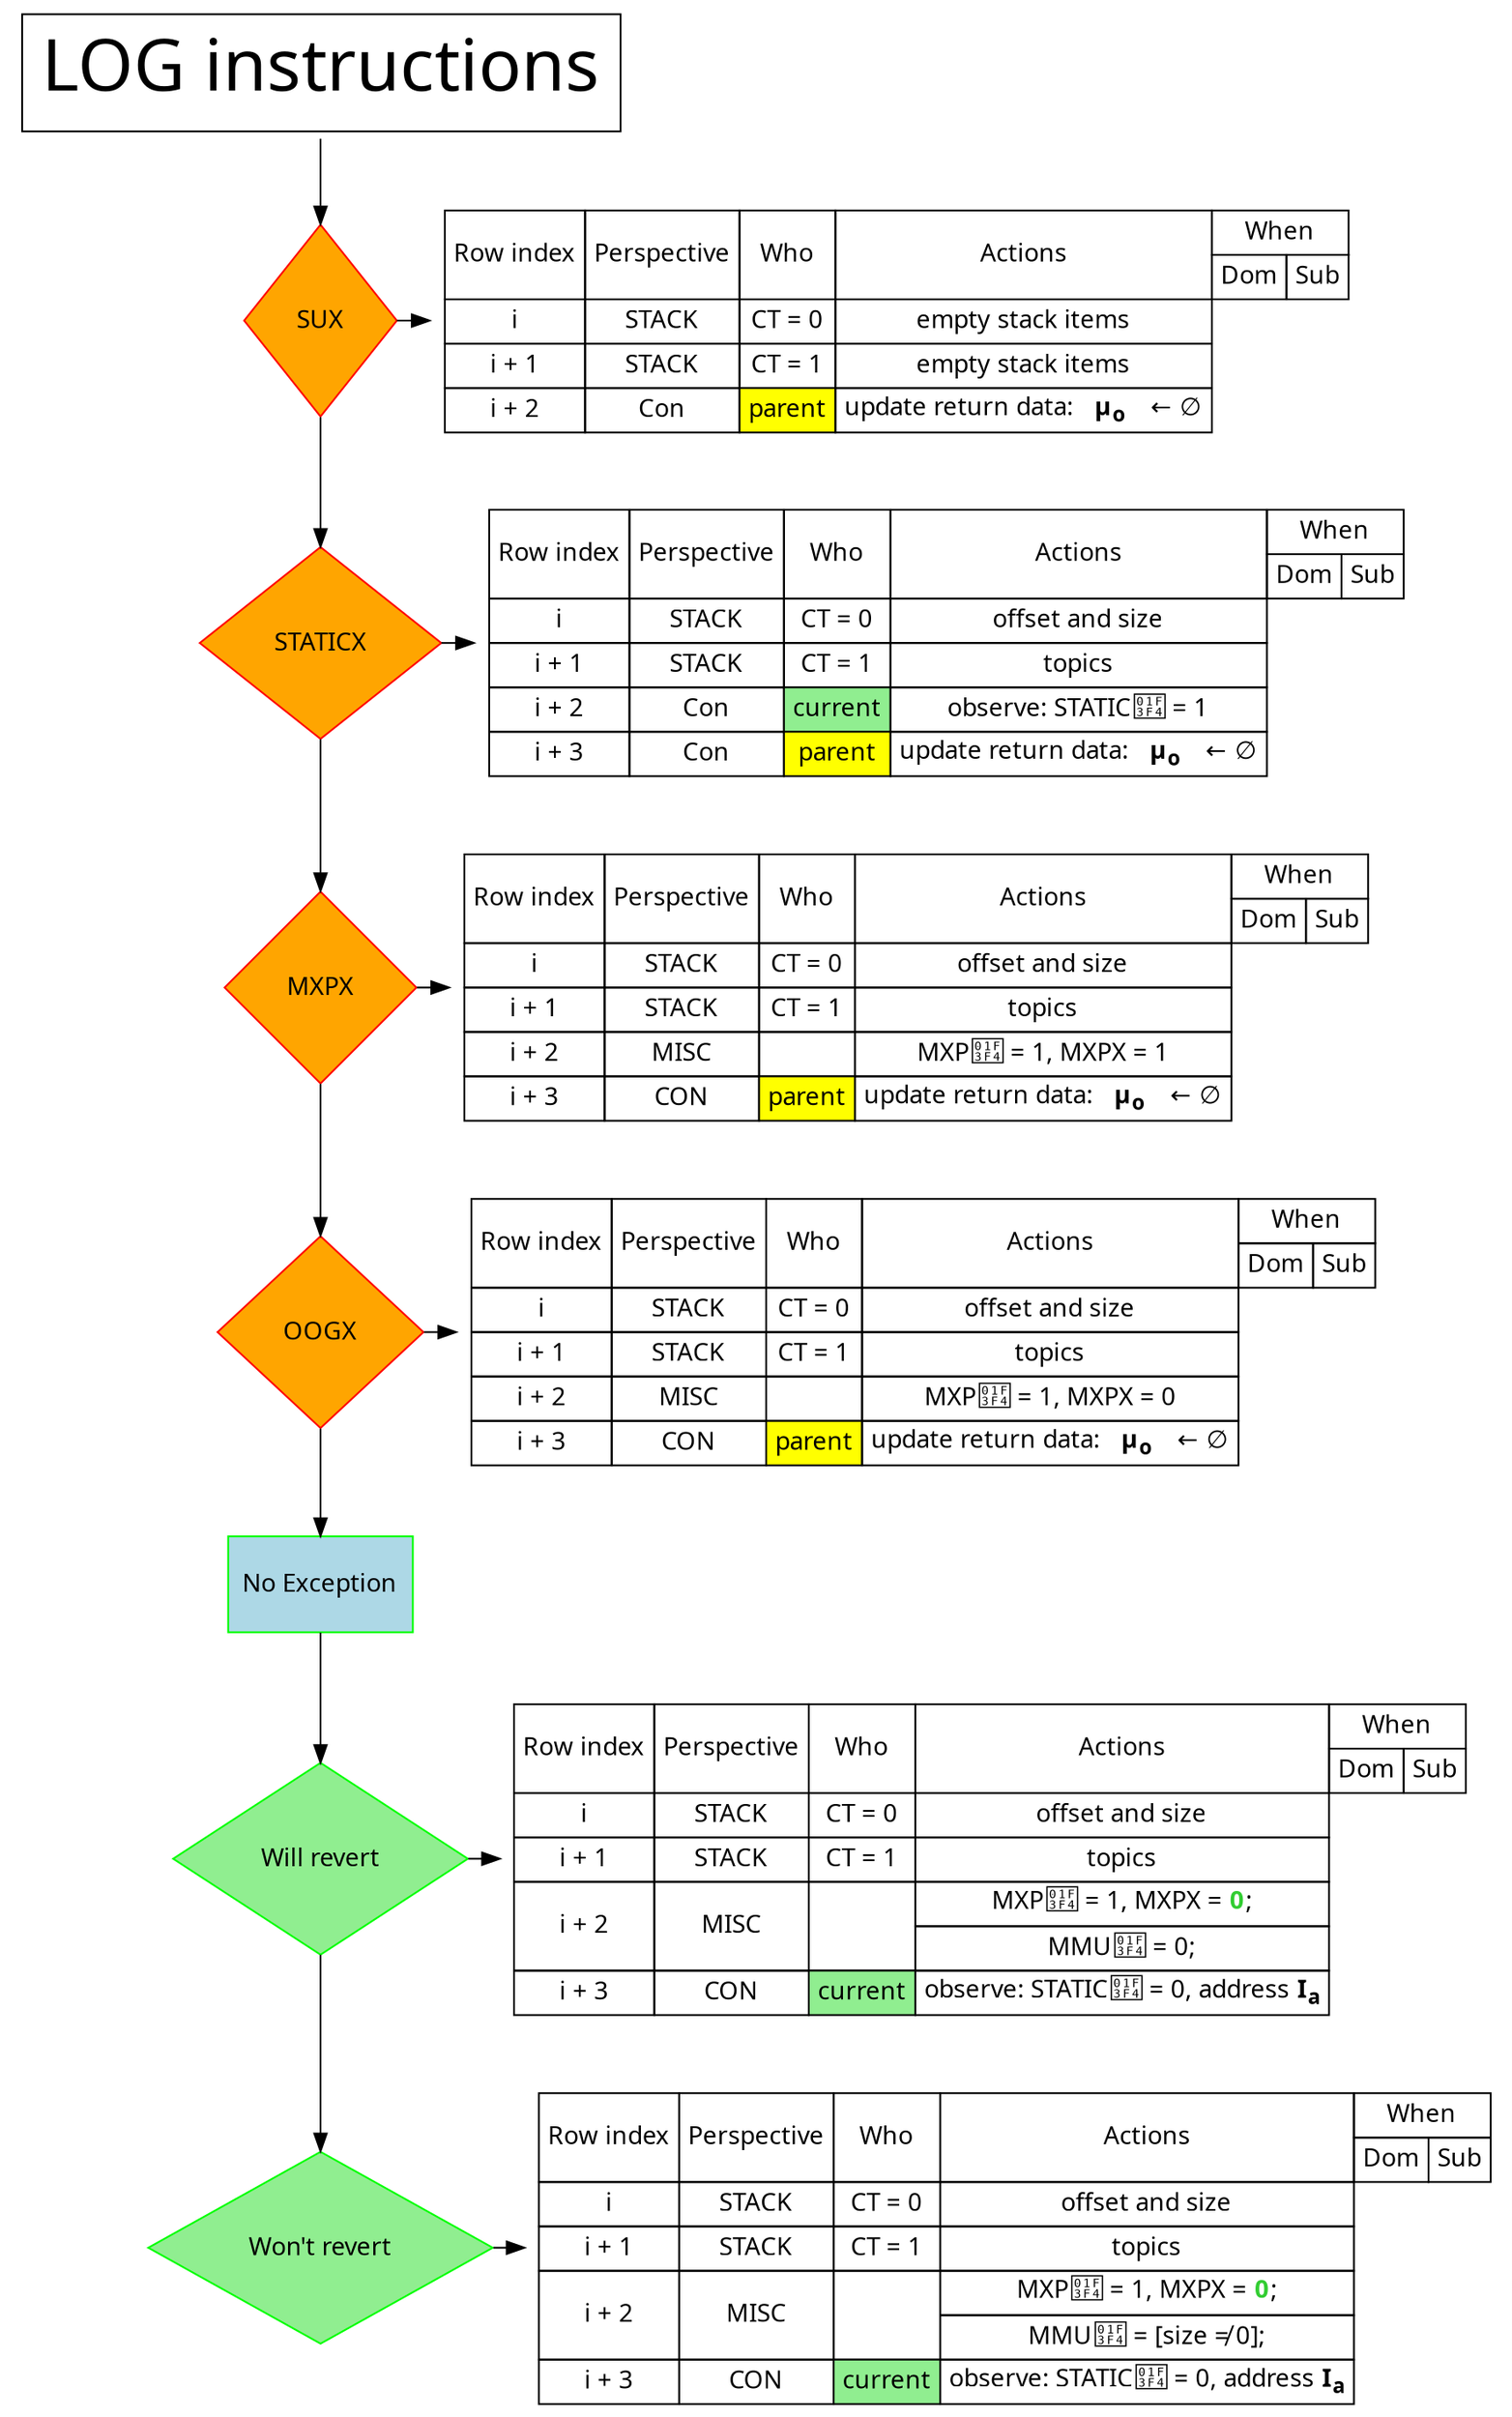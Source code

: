 # http://www.graphviz.org/content/cluster

digraph G {

  node [fontname = "Handlee"];
  node [shape=plaintext];
  edge [fontname = "Handlee"];

  inst [label=<
  <TABLE BORDER="0" CELLBORDER="1" CELLSPACING="0" CELLPADDING="10">
  <TR>
  <TD><FONT POINT-SIZE="40">LOG instructions</FONT></TD>
  </TR>
  </TABLE>>];
  sux [
    label = "\nSUX\n ";
    shape = diamond;
    style = filled;
    fillcolor = "ORANGE";
    color = "RED";
  ];
  staticx [
    label = "\nSTATICX\n ";
    shape = diamond;
    style = filled;
    fillcolor = "ORANGE";
    color = "RED";
  ];
  mxpx [
    label = "\nMXPX\n ";
    shape = diamond;
    style = filled;
    fillcolor = "ORANGE";
    color = "RED";
  ];
  oogx [
    label = "\nOOGX\n ";
    shape = diamond;
    style = filled;
    fillcolor = "ORANGE";
    color = "RED";
  ];
  unexceptional [
    label = "\nNo Exception\n ";
    shape = rect;
    style = filled;
    fillcolor = "LIGHTBLUE";
    color = "green";
  ];
  wont_revert [
    label = "\nWon't revert\n ";
    shape = diamond;
    style = filled;
    fillcolor = "LIGHTGREEN";
    color = "green";
  ];
  will_revert [
    label = "\nWill revert\n ";
    shape = diamond;
    style = filled;
    fillcolor = "LIGHTGREEN";
    color = "green";
  ];

  {
    rank=same;
    sux; sux_rows;
  }
  {
    rank=same;
    staticx; staticx_rows;
  }
  {
    rank=same;
    mxpx; mxpx_rows;
  }
  {
    rank=same;
    oogx; oogx_rows;
  }
  {
    rank=same;
    will_revert; will_revert_rows;
  }
  {
    rank=same;
    wont_revert; wont_revert_rows;
  }

  inst                       -> sux;
  sux                        -> sux_rows;
  sux                        -> staticx;
  staticx                    -> staticx_rows;
  staticx                    -> mxpx;
  mxpx                       -> mxpx_rows;
  mxpx                       -> oogx
  oogx                       -> oogx_rows;
  oogx                       -> unexceptional;
  unexceptional              -> will_revert;
  will_revert                -> will_revert_rows;
  will_revert                -> wont_revert;
  wont_revert                -> wont_revert_rows;

sux_rows [label=<
<TABLE BORDER="0" CELLBORDER="1" CELLSPACING="0" CELLPADDING="4">
  <TR>
    <TD ROWSPAN="2">Row index</TD>
    <TD ROWSPAN="2">Perspective</TD>
    <TD ROWSPAN="2">Who</TD>
    <TD ROWSPAN="2" COLSPAN="1">Actions</TD>
    <TD ROWSPAN="1" COLSPAN="2">When</TD>
  </TR>
  <TR>
    <TD ROWSPAN="1" COLSPAN="1">Dom</TD>
    <TD ROWSPAN="1" COLSPAN="1">Sub</TD>
  </TR>
  <TR>
    <TD>i</TD>
    <TD>STACK</TD>
    <TD>CT = 0</TD>
    <TD>empty stack items</TD>
  </TR>
  <TR>
    <TD>i + 1</TD>
    <TD>STACK</TD>
    <TD>CT = 1</TD>
    <TD>empty stack items</TD>
  </TR>
  <TR>
    <TD>i + 2</TD>
    <TD>Con</TD>
    <TD BGCOLOR="YELLOW">parent</TD>
    <TD COLSPAN="1">update return data: &nbsp; <B>μ<sub>o</sub></B> &shy;&nbsp; ← ∅</TD>
  </TR>
</TABLE>>];

staticx_rows [label=<
<TABLE BORDER="0" CELLBORDER="1" CELLSPACING="0" CELLPADDING="4">
  <TR>
    <TD ROWSPAN="2">Row index</TD>
    <TD ROWSPAN="2">Perspective</TD>
    <TD ROWSPAN="2">Who</TD>
    <TD ROWSPAN="2" COLSPAN="1">Actions</TD>
    <TD ROWSPAN="1" COLSPAN="2">When</TD>
  </TR>
  <TR>
    <TD ROWSPAN="1" COLSPAN="1">Dom</TD>
    <TD ROWSPAN="1" COLSPAN="1">Sub</TD>
  </TR>
  <TR>
    <TD>i</TD>
    <TD>STACK</TD>
    <TD>CT = 0</TD>
    <TD>offset and size</TD>
  </TR>
  <TR>
    <TD>i + 1</TD>
    <TD>STACK</TD>
    <TD>CT = 1</TD>
    <TD>topics</TD>
  </TR>
  <TR>
    <TD>i + 2</TD>
    <TD>Con</TD>
    <TD BGCOLOR="LIGHTGREEN">current</TD>
    <TD COLSPAN="1">observe: STATIC🏴 = 1</TD>
  </TR>
  <TR>
    <TD>i + 3</TD>
    <TD>Con</TD>
    <TD BGCOLOR="YELLOW">parent</TD>
    <TD COLSPAN="1">update return data: &nbsp; <B>μ<sub>o</sub></B> &shy;&nbsp; ← ∅</TD>
  </TR>
</TABLE>>];

mxpx_rows [label=<
<TABLE BORDER="0" CELLBORDER="1" CELLSPACING="0" CELLPADDING="4">
  <TR>
    <TD ROWSPAN="2">Row index</TD>
    <TD ROWSPAN="2">Perspective</TD>
    <TD ROWSPAN="2">Who</TD>
    <TD ROWSPAN="2" COLSPAN="1">Actions</TD>
    <TD ROWSPAN="1" COLSPAN="2">When</TD>
  </TR>
  <TR>
    <TD ROWSPAN="1" COLSPAN="1">Dom</TD>
    <TD ROWSPAN="1" COLSPAN="1">Sub</TD>
  </TR>
  <TR>
    <TD>i</TD>
    <TD>STACK</TD>
    <TD>CT = 0</TD>
    <TD>offset and size</TD>
  </TR>
  <TR>
    <TD>i + 1</TD>
    <TD>STACK</TD>
    <TD>CT = 1</TD>
    <TD>topics</TD>
  </TR>
  <TR>
    <TD>i + 2</TD>
    <TD>MISC</TD>
    <TD></TD>
    <TD>MXP🏴 = 1, MXPX = 1</TD>
  </TR>
  <TR>
    <TD>i + 3</TD>
    <TD>CON</TD>
    <TD BGCOLOR="YELLOW">parent</TD>
    <TD>update return data: &nbsp; <B>μ<sub>o</sub></B> &shy;&nbsp; ← ∅</TD>
  </TR>
</TABLE>>];

oogx_rows [label=<
<TABLE BORDER="0" CELLBORDER="1" CELLSPACING="0" CELLPADDING="4">
  <TR>
    <TD ROWSPAN="2">Row index</TD>
    <TD ROWSPAN="2">Perspective</TD>
    <TD ROWSPAN="2">Who</TD>
    <TD ROWSPAN="2" COLSPAN="1">Actions</TD>
    <TD ROWSPAN="1" COLSPAN="2">When</TD>
  </TR>
  <TR>
    <TD ROWSPAN="1" COLSPAN="1">Dom</TD>
    <TD ROWSPAN="1" COLSPAN="1">Sub</TD>
  </TR>
  <TR>
    <TD>i</TD>
    <TD>STACK</TD>
    <TD>CT = 0</TD>
    <TD>offset and size</TD>
  </TR>
  <TR>
    <TD>i + 1</TD>
    <TD>STACK</TD>
    <TD>CT = 1</TD>
    <TD>topics</TD>
  </TR>
  <TR>
    <TD>i + 2</TD>
    <TD>MISC</TD>
    <TD></TD>
    <TD>MXP🏴 = 1, MXPX = 0</TD>
  </TR>
  <TR>
    <TD>i + 3</TD>
    <TD>CON</TD>
    <TD BGCOLOR="YELLOW">parent</TD>
    <TD>update return data: &nbsp; <B>μ<sub>o</sub></B> &shy;&nbsp; ← ∅</TD>
  </TR>
</TABLE>>];

wont_revert_rows [label=<
<TABLE BORDER="0" CELLBORDER="1" CELLSPACING="0" CELLPADDING="4">
  <TR>
    <TD ROWSPAN="2">Row index</TD>
    <TD ROWSPAN="2">Perspective</TD>
    <TD ROWSPAN="2">Who</TD>
    <TD ROWSPAN="2" COLSPAN="1">Actions</TD>
    <TD ROWSPAN="1" COLSPAN="2">When</TD>
  </TR>
  <TR>
    <TD ROWSPAN="1" COLSPAN="1">Dom</TD>
    <TD ROWSPAN="1" COLSPAN="1">Sub</TD>
  </TR>
  <TR>
    <TD>i</TD>
    <TD>STACK</TD>
    <TD>CT = 0</TD>
    <TD>offset and size</TD>
  </TR>
  <TR>
    <TD>i + 1</TD>
    <TD>STACK</TD>
    <TD>CT = 1</TD>
    <TD>topics</TD>
  </TR>
  <TR>
    <TD ROWSPAN="2">i + 2</TD>
    <TD ROWSPAN="2">MISC</TD>
    <TD ROWSPAN="2"></TD>
    <TD ROWSPAN="1">MXP🏴 = 1, MXPX = <B><FONT COLOR="LIMEGREEN">0</FONT></B>;</TD>
  </TR>
  <TR>
    <TD ROWSPAN="1">MMU🏴 = [size ≠ 0];</TD>
  </TR>
  <TR>
    <TD>i + 3</TD>
    <TD>CON</TD>
    <TD BGCOLOR="LIGHTGREEN">current</TD>
    <TD>observe: STATIC🏴 = 0, address <B>I<sub>a</sub></B></TD>
  </TR>
</TABLE>>];

will_revert_rows [label=<
<TABLE BORDER="0" CELLBORDER="1" CELLSPACING="0" CELLPADDING="4">
  <TR>
    <TD ROWSPAN="2">Row index</TD>
    <TD ROWSPAN="2">Perspective</TD>
    <TD ROWSPAN="2">Who</TD>
    <TD ROWSPAN="2" COLSPAN="1">Actions</TD>
    <TD ROWSPAN="1" COLSPAN="2">When</TD>
  </TR>
  <TR>
    <TD ROWSPAN="1" COLSPAN="1">Dom</TD>
    <TD ROWSPAN="1" COLSPAN="1">Sub</TD>
  </TR>
  <TR>
    <TD>i</TD>
    <TD>STACK</TD>
    <TD>CT = 0</TD>
    <TD>offset and size</TD>
  </TR>
  <TR>
    <TD>i + 1</TD>
    <TD>STACK</TD>
    <TD>CT = 1</TD>
    <TD>topics</TD>
  </TR>
  <TR>
    <TD ROWSPAN="2">i + 2</TD>
    <TD ROWSPAN="2">MISC</TD>
    <TD ROWSPAN="2"></TD>
    <TD ROWSPAN="1">MXP🏴 = 1, MXPX = <B><FONT COLOR="LIMEGREEN">0</FONT></B>;</TD>
  </TR>
  <TR>
    <TD ROWSPAN="1">MMU🏴 = 0;</TD>
  </TR>
  <TR>
    <TD>i + 3</TD>
    <TD>CON</TD>
    <TD BGCOLOR="LIGHTGREEN">current</TD>
    <TD>observe: STATIC🏴 = 0, address <B>I<sub>a</sub></B></TD>
  </TR>
</TABLE>>];

}

